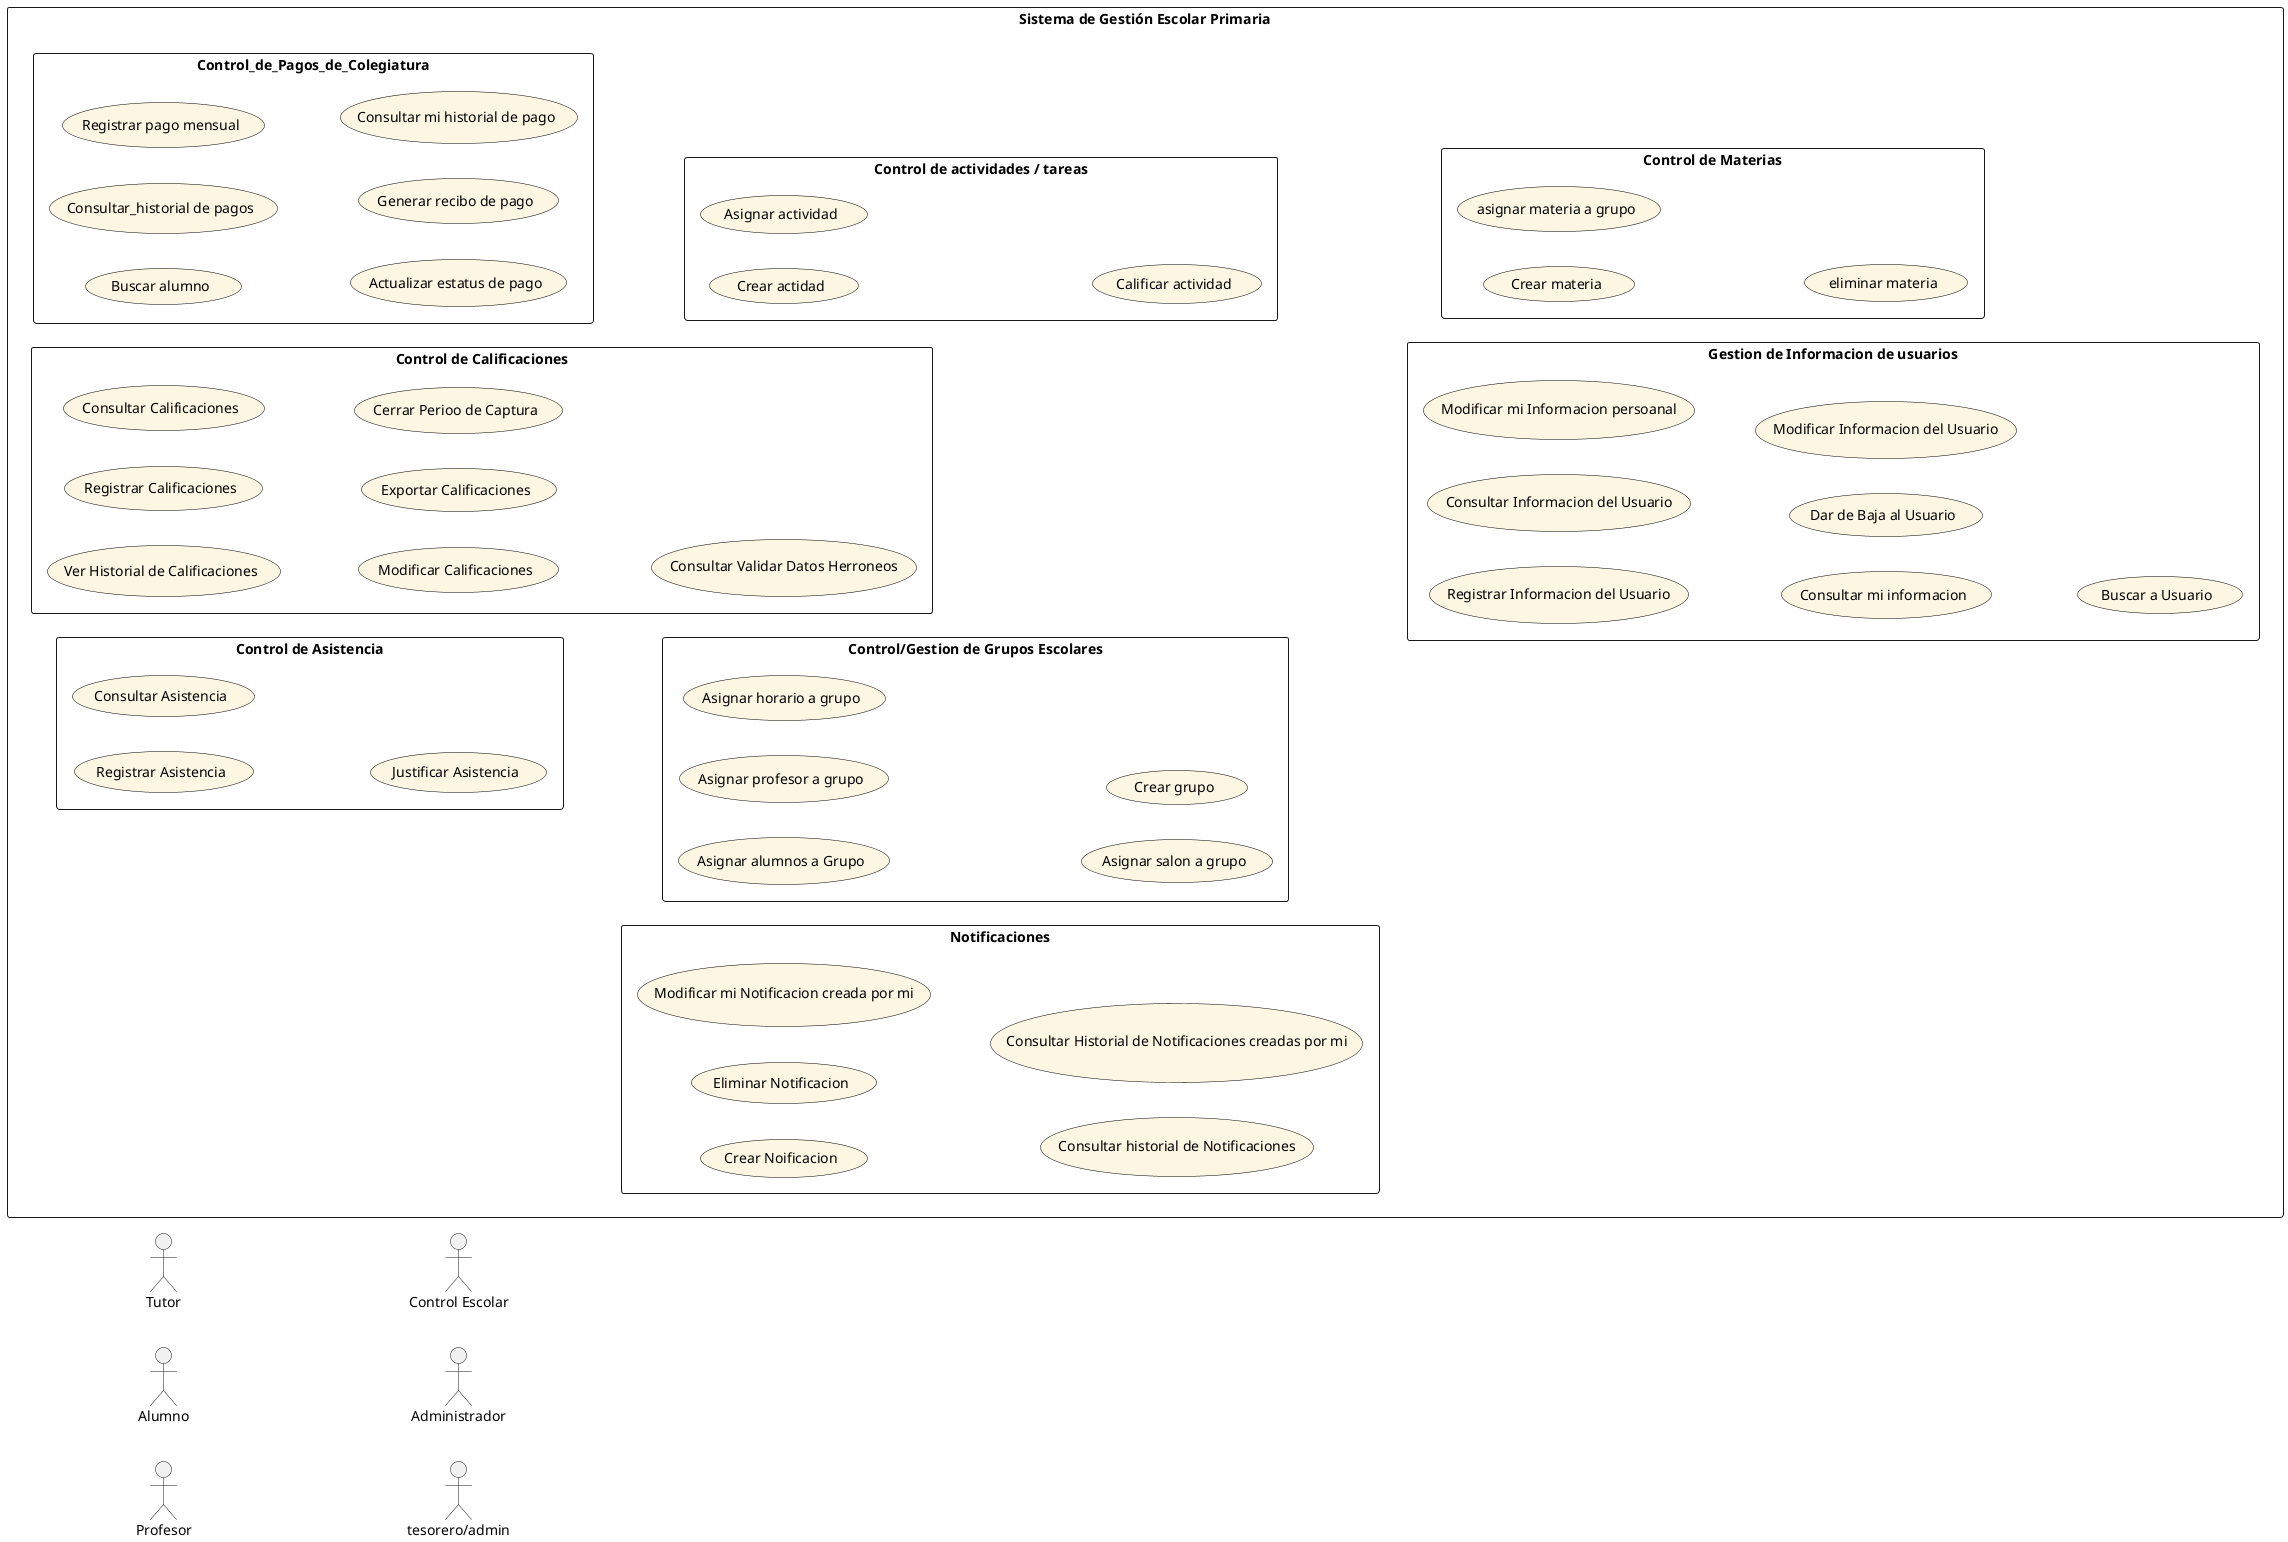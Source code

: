 @startuml
left to right direction
skinparam packageStyle rectangle
skinparam usecase {
  BackgroundColor #FDF6E3
  BorderColor Black
  ArrowColor Black
}

actor Tutor as T
actor Alumno as AL
actor Profesor as P
actor "Control Escolar" as CE
actor Administrador as A
actor "tesorero/admin" as Cuentas

rectangle "Sistema de Gestión Escolar Primaria" {

  package "Control_de_Pagos_de_Colegiatura" {
  usecase "Buscar alumno" as UC50
  usecase "Consultar_historial de pagos" as UC51
  usecase "Registrar pago mensual" as UC52
  usecase "Actualizar estatus de pago" as UC53
  usecase "Generar recibo de pago" as UC54
  usecase "Consultar mi historial de pago" as UC55
   }

  package "Control de Calificaciones" {
    usecase "Ver Historial de Calificaciones" as UC1000
    usecase "Registrar Calificaciones" as UC1100
    usecase "Consultar Calificaciones" as UC1200
    usecase "Modificar Calificaciones" as UC1300
    usecase "Exportar Calificaciones" as UC1400
    usecase "Cerrar Perioo de Captura" as UC101500
    usecase "Consultar Validar Datos Herroneos" as UC1016
  }

  package "Control de Asistencia" {
    usecase "Registrar Asistencia" as UC8
    usecase "Consultar Asistencia" as UC9
    usecase "Justificar Asistencia" as UC24
  }

  package "Control de actividades / tareas" {
    usecase "Crear actidad" as UC15
    usecase "Asignar actividad" as UC16
    usecase "Calificar actividad" as UC17
  }

  package "Control/Gestion de Grupos Escolares" {
   
  usecase "Asignar alumnos a Grupo" as UC101
  usecase "Asignar profesor a grupo" as UC202
  usecase "Asignar horario a grupo" as UC303
  usecase "Asignar salon a grupo"  as UC404 
  usecase "Crear grupo" as UC5
  }

  package "Notificaciones" {
    usecase "Crear Noificacion" as UC112
usecase "Eliminar Notificacion" as UC223
usecase "Modificar mi Notificacion creada por mi" as UC224
usecase "Enviar Notificacion" as UC225
' Los casos de consultar aun no estan bien definidos
usecase "Consultar historial de Notificaciones" as UC225
usecase "Consultar Historial de Notificaciones creadas por mi" as UC226
  }

  package "Control de Materias" {
    usecase "Crear materia" as UC21
    usecase "asignar materia a grupo" as UC22
    usecase "eliminar materia" as UC23
  }

  package "Gestion de Informacion de usuarios" {
    usecase "Registrar Informacion del Usuario" as UC111
usecase "Consultar Informacion del Usuario" as UC222
usecase "Modificar mi Informacion persoanal" as UC333
usecase "Consultar mi informacion" as UC444
usecase "Dar de Baja al Usuario" as UC555
usecase "Modificar Informacion del Usuario" as UC666
usecase "Buscar a Usuario" as UC777
  }
}

' Relaciones con actores

@enduml
